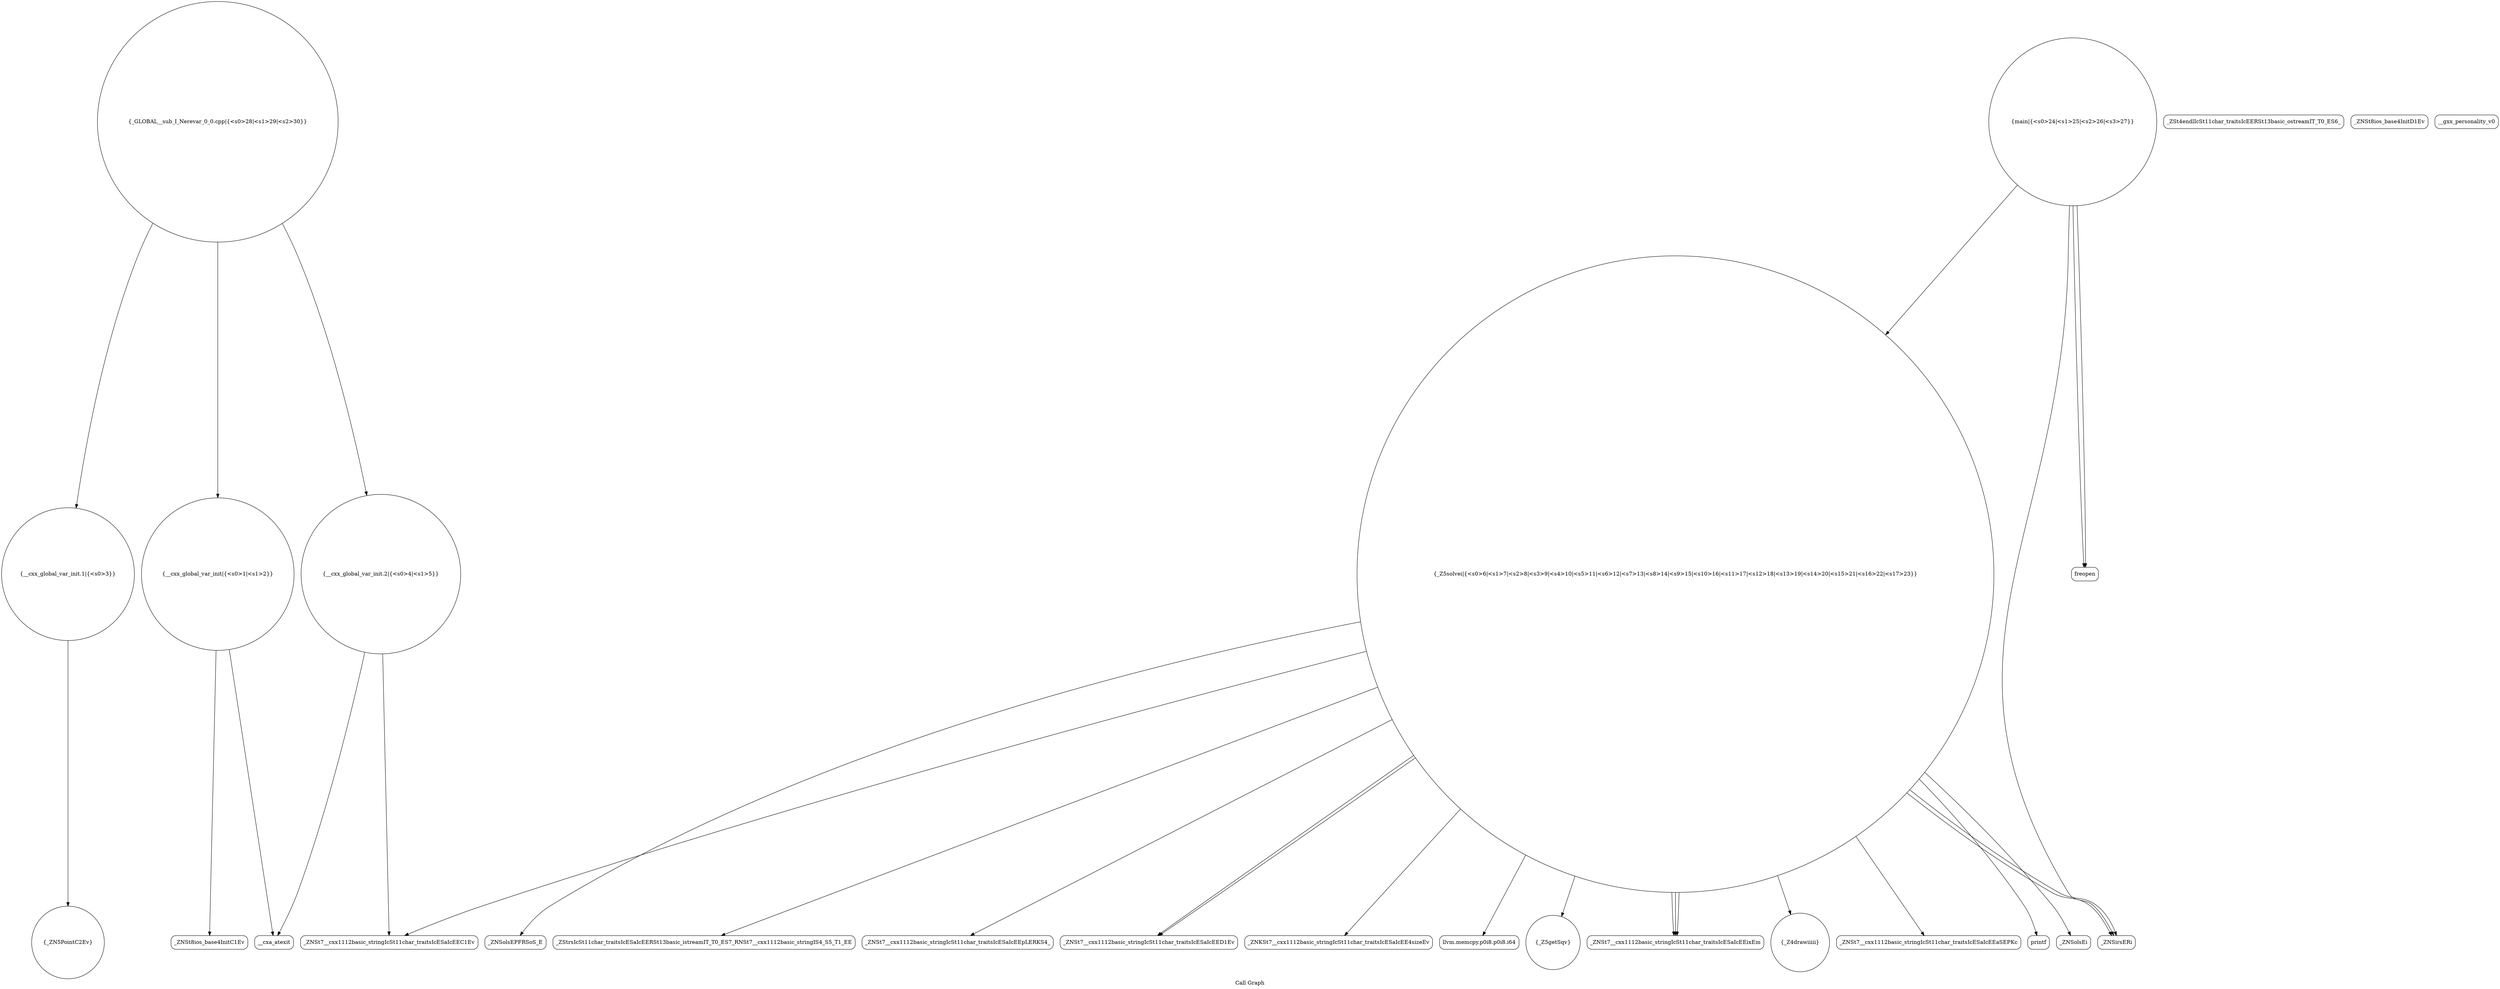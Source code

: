 digraph "Call Graph" {
	label="Call Graph";

	Node0x5577981c58c0 [shape=record,shape=circle,label="{__cxx_global_var_init|{<s0>1|<s1>2}}"];
	Node0x5577981c58c0:s0 -> Node0x5577981c5d50[color=black];
	Node0x5577981c58c0:s1 -> Node0x5577981c5e50[color=black];
	Node0x5577981c69d0 [shape=record,shape=circle,label="{_GLOBAL__sub_I_Nerevar_0_0.cpp|{<s0>28|<s1>29|<s2>30}}"];
	Node0x5577981c69d0:s0 -> Node0x5577981c58c0[color=black];
	Node0x5577981c69d0:s1 -> Node0x5577981c5ed0[color=black];
	Node0x5577981c69d0:s2 -> Node0x5577981c5fd0[color=black];
	Node0x5577981c6050 [shape=record,shape=Mrecord,label="{_ZNSt7__cxx1112basic_stringIcSt11char_traitsIcESaIcEEC1Ev}"];
	Node0x5577981c63d0 [shape=record,shape=Mrecord,label="{_ZSt4endlIcSt11char_traitsIcEERSt13basic_ostreamIT_T0_ES6_}"];
	Node0x5577981c6750 [shape=record,shape=Mrecord,label="{_ZNSt7__cxx1112basic_stringIcSt11char_traitsIcESaIcEEixEm}"];
	Node0x5577981c5dd0 [shape=record,shape=Mrecord,label="{_ZNSt8ios_base4InitD1Ev}"];
	Node0x5577981c6150 [shape=record,shape=circle,label="{_Z4drawiiiii}"];
	Node0x5577981c64d0 [shape=record,shape=Mrecord,label="{_ZNSt7__cxx1112basic_stringIcSt11char_traitsIcESaIcEEaSEPKc}"];
	Node0x5577981c6850 [shape=record,shape=Mrecord,label="{printf}"];
	Node0x5577981c5ed0 [shape=record,shape=circle,label="{__cxx_global_var_init.1|{<s0>3}}"];
	Node0x5577981c5ed0:s0 -> Node0x5577981c5f50[color=black];
	Node0x5577981c6250 [shape=record,shape=circle,label="{_Z5solvei|{<s0>6|<s1>7|<s2>8|<s3>9|<s4>10|<s5>11|<s6>12|<s7>13|<s8>14|<s9>15|<s10>16|<s11>17|<s12>18|<s13>19|<s14>20|<s15>21|<s16>22|<s17>23}}"];
	Node0x5577981c6250:s0 -> Node0x5577981c62d0[color=black];
	Node0x5577981c6250:s1 -> Node0x5577981c6350[color=black];
	Node0x5577981c6250:s2 -> Node0x5577981c6450[color=black];
	Node0x5577981c6250:s3 -> Node0x5577981c64d0[color=black];
	Node0x5577981c6250:s4 -> Node0x5577981c6050[color=black];
	Node0x5577981c6250:s5 -> Node0x5577981c6550[color=black];
	Node0x5577981c6250:s6 -> Node0x5577981c6450[color=black];
	Node0x5577981c6250:s7 -> Node0x5577981c6650[color=black];
	Node0x5577981c6250:s8 -> Node0x5577981c60d0[color=black];
	Node0x5577981c6250:s9 -> Node0x5577981c60d0[color=black];
	Node0x5577981c6250:s10 -> Node0x5577981c66d0[color=black];
	Node0x5577981c6250:s11 -> Node0x5577981c6750[color=black];
	Node0x5577981c6250:s12 -> Node0x5577981c6750[color=black];
	Node0x5577981c6250:s13 -> Node0x5577981c6750[color=black];
	Node0x5577981c6250:s14 -> Node0x5577981c6150[color=black];
	Node0x5577981c6250:s15 -> Node0x5577981c67d0[color=black];
	Node0x5577981c6250:s16 -> Node0x5577981c61d0[color=black];
	Node0x5577981c6250:s17 -> Node0x5577981c6850[color=black];
	Node0x5577981c65d0 [shape=record,shape=Mrecord,label="{__gxx_personality_v0}"];
	Node0x5577981c6950 [shape=record,shape=Mrecord,label="{freopen}"];
	Node0x5577981c5fd0 [shape=record,shape=circle,label="{__cxx_global_var_init.2|{<s0>4|<s1>5}}"];
	Node0x5577981c5fd0:s0 -> Node0x5577981c6050[color=black];
	Node0x5577981c5fd0:s1 -> Node0x5577981c5e50[color=black];
	Node0x5577981c6350 [shape=record,shape=Mrecord,label="{_ZNSolsEPFRSoS_E}"];
	Node0x5577981c66d0 [shape=record,shape=Mrecord,label="{_ZNKSt7__cxx1112basic_stringIcSt11char_traitsIcESaIcEE4sizeEv}"];
	Node0x5577981c5d50 [shape=record,shape=Mrecord,label="{_ZNSt8ios_base4InitC1Ev}"];
	Node0x5577981c60d0 [shape=record,shape=Mrecord,label="{_ZNSt7__cxx1112basic_stringIcSt11char_traitsIcESaIcEED1Ev}"];
	Node0x5577981c6450 [shape=record,shape=Mrecord,label="{_ZNSirsERi}"];
	Node0x5577981c67d0 [shape=record,shape=Mrecord,label="{llvm.memcpy.p0i8.p0i8.i64}"];
	Node0x5577981c5e50 [shape=record,shape=Mrecord,label="{__cxa_atexit}"];
	Node0x5577981c61d0 [shape=record,shape=circle,label="{_Z5getSqv}"];
	Node0x5577981c6550 [shape=record,shape=Mrecord,label="{_ZStrsIcSt11char_traitsIcESaIcEERSt13basic_istreamIT_T0_ES7_RNSt7__cxx1112basic_stringIS4_S5_T1_EE}"];
	Node0x5577981c68d0 [shape=record,shape=circle,label="{main|{<s0>24|<s1>25|<s2>26|<s3>27}}"];
	Node0x5577981c68d0:s0 -> Node0x5577981c6950[color=black];
	Node0x5577981c68d0:s1 -> Node0x5577981c6950[color=black];
	Node0x5577981c68d0:s2 -> Node0x5577981c6450[color=black];
	Node0x5577981c68d0:s3 -> Node0x5577981c6250[color=black];
	Node0x5577981c5f50 [shape=record,shape=circle,label="{_ZN5PointC2Ev}"];
	Node0x5577981c62d0 [shape=record,shape=Mrecord,label="{_ZNSolsEi}"];
	Node0x5577981c6650 [shape=record,shape=Mrecord,label="{_ZNSt7__cxx1112basic_stringIcSt11char_traitsIcESaIcEEpLERKS4_}"];
}
